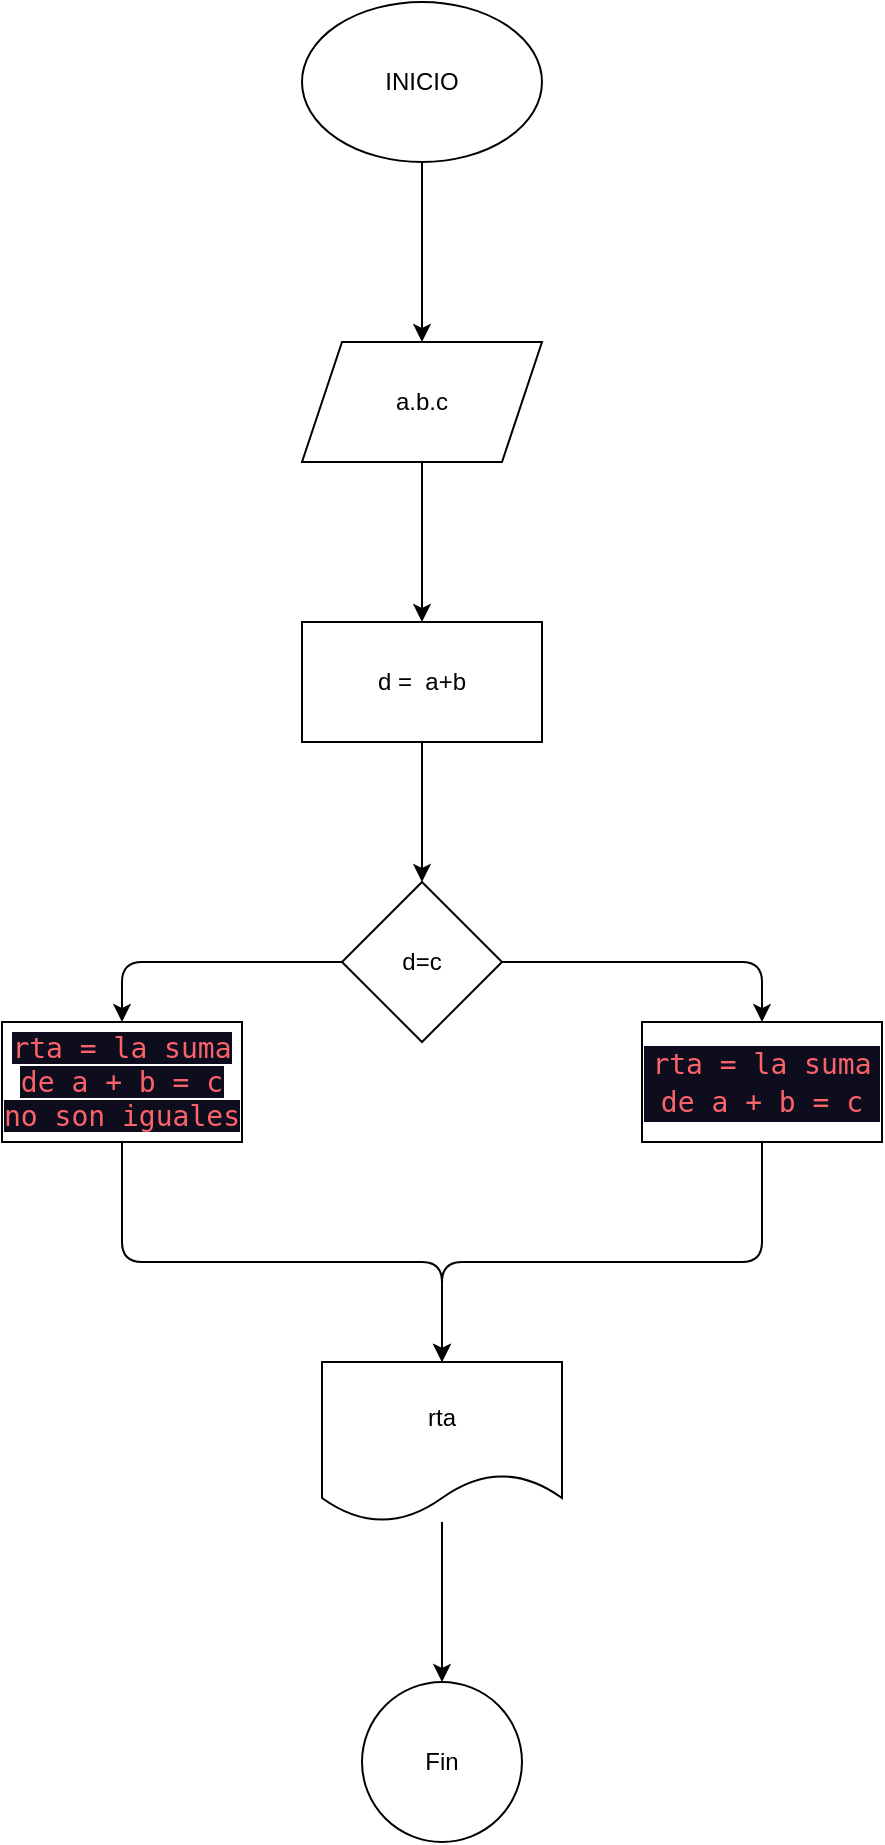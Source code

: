 <mxfile>
    <diagram id="MSrxR8pUDdet58OCR84O" name="Page-1">
        <mxGraphModel dx="629" dy="489" grid="1" gridSize="10" guides="1" tooltips="1" connect="1" arrows="1" fold="1" page="1" pageScale="1" pageWidth="850" pageHeight="1100" math="0" shadow="0">
            <root>
                <mxCell id="0"/>
                <mxCell id="1" parent="0"/>
                <mxCell id="4" value="" style="edgeStyle=none;html=1;" edge="1" parent="1" source="2" target="3">
                    <mxGeometry relative="1" as="geometry"/>
                </mxCell>
                <mxCell id="2" value="INICIO" style="ellipse;whiteSpace=wrap;html=1;" vertex="1" parent="1">
                    <mxGeometry x="240" y="100" width="120" height="80" as="geometry"/>
                </mxCell>
                <mxCell id="6" value="" style="edgeStyle=none;html=1;" edge="1" parent="1" source="3" target="5">
                    <mxGeometry relative="1" as="geometry"/>
                </mxCell>
                <mxCell id="3" value="a.b.c" style="shape=parallelogram;perimeter=parallelogramPerimeter;whiteSpace=wrap;html=1;fixedSize=1;" vertex="1" parent="1">
                    <mxGeometry x="240" y="270" width="120" height="60" as="geometry"/>
                </mxCell>
                <mxCell id="8" value="" style="edgeStyle=none;html=1;" edge="1" parent="1" source="5" target="7">
                    <mxGeometry relative="1" as="geometry"/>
                </mxCell>
                <mxCell id="5" value="d =&amp;nbsp; a+b" style="whiteSpace=wrap;html=1;" vertex="1" parent="1">
                    <mxGeometry x="240" y="410" width="120" height="60" as="geometry"/>
                </mxCell>
                <mxCell id="10" value="" style="edgeStyle=none;html=1;" edge="1" parent="1" source="7" target="9">
                    <mxGeometry relative="1" as="geometry">
                        <Array as="points">
                            <mxPoint x="470" y="580"/>
                        </Array>
                    </mxGeometry>
                </mxCell>
                <mxCell id="12" style="edgeStyle=none;html=1;entryX=0.5;entryY=0;entryDx=0;entryDy=0;" edge="1" parent="1" source="7" target="11">
                    <mxGeometry relative="1" as="geometry">
                        <Array as="points">
                            <mxPoint x="150" y="580"/>
                        </Array>
                    </mxGeometry>
                </mxCell>
                <mxCell id="7" value="d=c" style="rhombus;whiteSpace=wrap;html=1;" vertex="1" parent="1">
                    <mxGeometry x="260" y="540" width="80" height="80" as="geometry"/>
                </mxCell>
                <mxCell id="15" style="edgeStyle=none;html=1;entryX=0.5;entryY=0;entryDx=0;entryDy=0;" edge="1" parent="1" source="9" target="13">
                    <mxGeometry relative="1" as="geometry">
                        <Array as="points">
                            <mxPoint x="470" y="730"/>
                            <mxPoint x="310" y="730"/>
                        </Array>
                    </mxGeometry>
                </mxCell>
                <mxCell id="9" value="&lt;div style=&quot;color: rgb(255, 255, 255); background-color: rgb(13, 13, 29); font-family: &amp;quot;Droid Sans Mono&amp;quot;, &amp;quot;monospace&amp;quot;, monospace; font-size: 14px; line-height: 19px;&quot;&gt;&lt;span style=&quot;color: rgb(252, 98, 106);&quot;&gt;rta = la suma de a + b = c&lt;/span&gt;&lt;br&gt;&lt;/div&gt;" style="whiteSpace=wrap;html=1;" vertex="1" parent="1">
                    <mxGeometry x="410" y="610" width="120" height="60" as="geometry"/>
                </mxCell>
                <mxCell id="14" style="edgeStyle=none;html=1;entryX=0.5;entryY=0;entryDx=0;entryDy=0;" edge="1" parent="1" source="11" target="13">
                    <mxGeometry relative="1" as="geometry">
                        <Array as="points">
                            <mxPoint x="150" y="730"/>
                            <mxPoint x="310" y="730"/>
                        </Array>
                    </mxGeometry>
                </mxCell>
                <mxCell id="11" value="&lt;span style=&quot;color: rgb(252, 98, 106); font-family: &amp;quot;Droid Sans Mono&amp;quot;, &amp;quot;monospace&amp;quot;, monospace; font-size: 14px; font-style: normal; font-variant-ligatures: normal; font-variant-caps: normal; font-weight: 400; letter-spacing: normal; orphans: 2; text-align: center; text-indent: 0px; text-transform: none; widows: 2; word-spacing: 0px; -webkit-text-stroke-width: 0px; background-color: rgb(13, 13, 29); text-decoration-thickness: initial; text-decoration-style: initial; text-decoration-color: initial; float: none; display: inline !important;&quot;&gt;rta = la suma de a + b = c&lt;br&gt;no son iguales&lt;br&gt;&lt;/span&gt;" style="whiteSpace=wrap;html=1;" vertex="1" parent="1">
                    <mxGeometry x="90" y="610" width="120" height="60" as="geometry"/>
                </mxCell>
                <mxCell id="17" value="" style="edgeStyle=none;html=1;" edge="1" parent="1" source="13" target="16">
                    <mxGeometry relative="1" as="geometry"/>
                </mxCell>
                <mxCell id="13" value="rta" style="shape=document;whiteSpace=wrap;html=1;boundedLbl=1;" vertex="1" parent="1">
                    <mxGeometry x="250" y="780" width="120" height="80" as="geometry"/>
                </mxCell>
                <mxCell id="16" value="Fin" style="ellipse;whiteSpace=wrap;html=1;" vertex="1" parent="1">
                    <mxGeometry x="270" y="940" width="80" height="80" as="geometry"/>
                </mxCell>
            </root>
        </mxGraphModel>
    </diagram>
</mxfile>